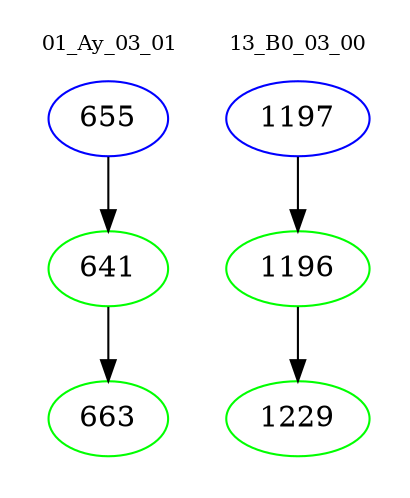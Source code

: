 digraph{
subgraph cluster_0 {
color = white
label = "01_Ay_03_01";
fontsize=10;
T0_655 [label="655", color="blue"]
T0_655 -> T0_641 [color="black"]
T0_641 [label="641", color="green"]
T0_641 -> T0_663 [color="black"]
T0_663 [label="663", color="green"]
}
subgraph cluster_1 {
color = white
label = "13_B0_03_00";
fontsize=10;
T1_1197 [label="1197", color="blue"]
T1_1197 -> T1_1196 [color="black"]
T1_1196 [label="1196", color="green"]
T1_1196 -> T1_1229 [color="black"]
T1_1229 [label="1229", color="green"]
}
}

